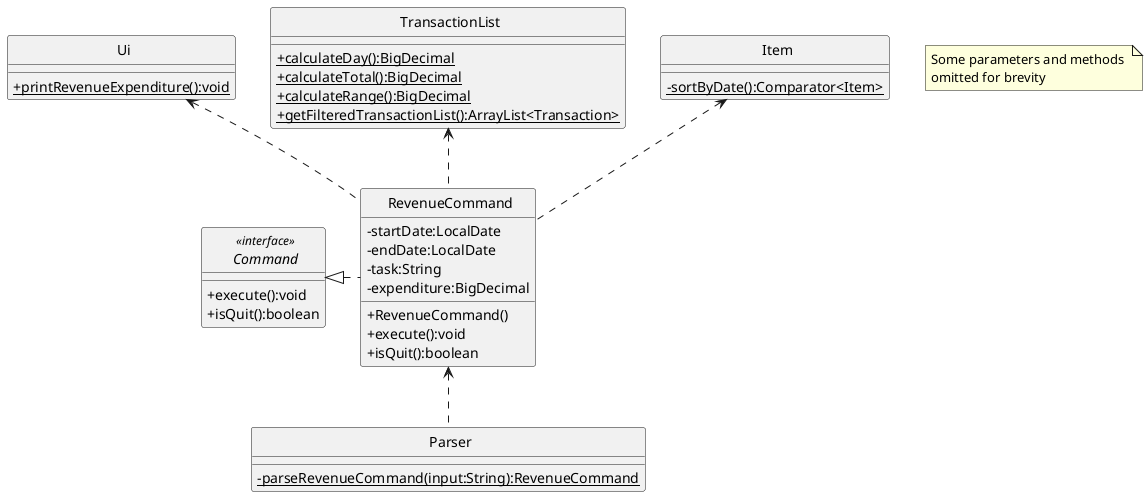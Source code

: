 @startuml
'https://plantuml.com/class-diagram
skinparam classAttributeIconSize 0
skinparam CircledCharacterFontSize 0
skinparam CircledCharacterRadius 0

interface Command
class Ui
class TransactionList
class RevenueCommand
class Parser
class Item

RevenueCommand <.. Parser
Command <|. RevenueCommand
Ui <.. RevenueCommand
TransactionList <.. RevenueCommand
Item <.. RevenueCommand

interface Command <<interface>> {
    +execute():void
    +isQuit():boolean
}

class RevenueCommand {
    -startDate:LocalDate
    -endDate:LocalDate
    -task:String
    -expenditure:BigDecimal
    +RevenueCommand()
    +execute():void
    +isQuit():boolean
}

class Ui {
    {static}+printRevenueExpenditure():void
}

class Parser {
    {static}-parseRevenueCommand(input:String):RevenueCommand
}

class TransactionList {
    {static}+calculateDay():BigDecimal
    {static}+calculateTotal():BigDecimal
    {static}+calculateRange():BigDecimal
    {static}+getFilteredTransactionList():ArrayList<Transaction>
}

class Item {
    {static}-sortByDate():Comparator<Item>
}

note "Some parameters and methods \nomitted for brevity" as n1
@enduml

@startuml
hide footbox
participant "SuperTracker" as SuperTracker <<class>> #f5e3a9
participant ":RevenueCommand" as RevenueCommand #cbf7f4
participant "TransactionList" as TransactionList <<class>> #d5eac2
participant "Ui" as Ui <<class>> #e5c2ea
participant "Collections" as Collections <<class>> #ffcdd6

SuperTracker -> RevenueCommand : execute()
activate RevenueCommand #cbf7f4
alt task is "today"
    RevenueCommand -> TransactionList : calculateDay()
    activate TransactionList #d5eac2
    TransactionList --> RevenueCommand : revenue:BigDecimal
    deactivate TransactionList

else task is "total"
    RevenueCommand -> TransactionList : calculateTotal()
    activate TransactionList #d5eac2
    TransactionList --> RevenueCommand : revenue:BigDecimal
    deactivate TransactionList

else task is "day"
    RevenueCommand -> TransactionList : calculateDay()
    activate TransactionList #d5eac2
    TransactionList --> RevenueCommand : revenue:BigDecimal
    deactivate TransactionList

else task is "range"
    RevenueCommand -> TransactionList : calculateRange()
    activate TransactionList #d5eac2
    TransactionList --> RevenueCommand : revenue:BigDecimal
    deactivate TransactionList
end

note right : some parameters and methods \nomitted for brevity

RevenueCommand -> TransactionList : getFilteredTransactionList()
activate TransactionList #d5eac2
TransactionList --> RevenueCommand : filteredList:ArrayList<Transaction>
deactivate TransactionList

RevenueCommand -> RevenueCommand : sort()
note right : Transactions sorted by date

RevenueCommand -> Collections : reverse(filteredList:ArrayList<Transaction>)
activate Collections #ffcdd6
Collections --> RevenueCommand
deactivate Collections

RevenueCommand -> Ui : printRevenueExpenditure()
activate Ui #e5c2ea
Ui --> RevenueCommand
deactivate Ui

RevenueCommand --> SuperTracker
deactivate RevenueCommand

@enduml